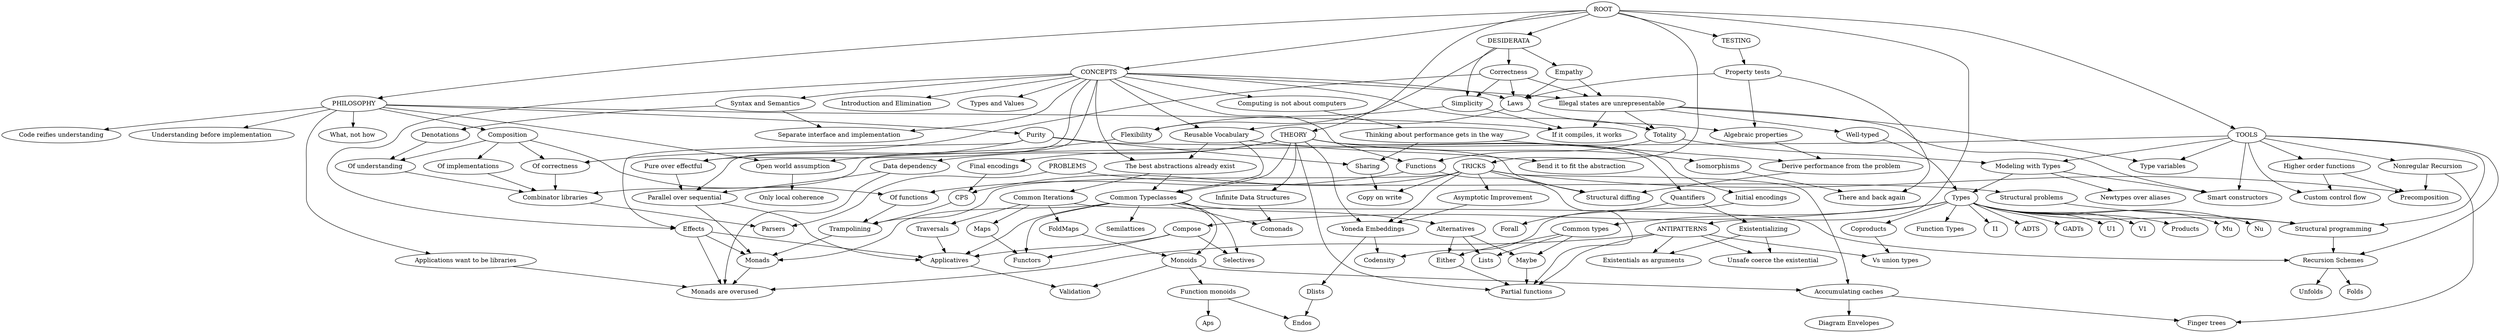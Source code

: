 digraph "test" {
0 [ label=PHILOSOPHY];
6 [ label="What, not how"];
0 -> 6;
7 [ label="Code reifies understanding"];
0 -> 7;
8 [ label=Composition];
0 -> 8;
9 [ label="Understanding before implementation"];
0 -> 9;
10  [ label=Purity];
0 -> 10;
11  [ label="Applications want to be libraries"];
0 -> 11;
90  [ label="If it compiles, it works"];
0 -> 90;
117 [ label="Open world assumption"];
0 -> 117;
1 [ label=CONCEPTS];
16  [ label="Syntax and Semantics"];
1 -> 16;
18  [ label="Reusable Vocabulary"];
1 -> 18;
19  [ label="The best abstractions already exist"];
1 -> 19;
20  [ label="Introduction and Elimination"];
1 -> 20;
21  [ label="Types and Values"];
1 -> 21;
35  [ label="Illegal states are unrepresentable"];
1 -> 35;
36  [ label="Separate interface and implementation"];
1 -> 36;
37  [ label="Computing is not about computers"];
1 -> 37;
40  [ label="Pure over effectful"];
1 -> 40;
41  [ label="Parallel over sequential"];
1 -> 41;
42  [ label=Laws];
1 -> 42;
55  [ label=Functions];
1 -> 55;
57  [ label=Effects];
1 -> 57;
116 [ label=Totality];
1 -> 116;
2 [ label=THEORY];
33  [ label="Common Typeclasses"];
2 -> 33;
34  [ label="Yoneda Embeddings"];
2 -> 34;
56  [ label="Data dependency"];
2 -> 56;
89  [ label="Infinite Data Structures"];
2 -> 89;
91  [ label=Isomorphisms];
2 -> 91;
95  [ label="Partial functions"];
2 -> 95;
105 [ label=Quantifiers];
2 -> 105;
113 [ label="Initial encodings"];
2 -> 113;
114 [ label="Final encodings"];
2 -> 114;
3 [ label=TOOLS];
43  [ label="Combinator libraries"];
3 -> 43;
53  [ label="Modeling with Types"];
3 -> 53;
54  [ label="Structural programming"];
3 -> 54;
63  [ label="Custom control flow"];
3 -> 63;
64  [ label="Higher order functions"];
3 -> 64;
66  [ label="Type variables"];
3 -> 66;
72  [ label="Recursion Schemes"];
3 -> 72;
75  [ label="Nonregular Recursion"];
3 -> 75;
81  [ label="Smart constructors"];
3 -> 81;
4 [ label=TRICKS];
4 -> 34;
62  [ label="Asymptotic Improvement"];
4 -> 62;
68  [ label="Structural diffing"];
4 -> 68;
69  [ label="Copy on write"];
4 -> 69;
71  [ label=CPS];
4 -> 71;
73  [ label="Acccumulating caches"];
4 -> 73;
87  [ label=Precomposition];
4 -> 87;
119 [ label=Trampolining];
4 -> 119;
5 [ label=PROBLEMS];
82  [ label=Parsers];
5 -> 82;
88  [ label="Structural problems"];
5 -> 88;
22  [ label="Of functions"];
8 -> 22;
23  [ label="Of implementations"];
8 -> 23;
24  [ label="Of understanding"];
8 -> 24;
25  [ label="Of correctness"];
8 -> 25;
10 -> 40;
10 -> 57;
10 -> 68;
70  [ label=Sharing];
10 -> 70;
59  [ label="Monads are overused"];
11 -> 59;
12  [ label=DESIDERATA];
13  [ label=Correctness];
12 -> 13;
14  [ label=Flexibility];
12 -> 14;
15  [ label=Empathy];
12 -> 15;
39  [ label=Simplicity];
12 -> 39;
13 -> 25;
13 -> 35;
13 -> 39;
13 -> 42;
14 -> 117;
15 -> 35;
15 -> 42;
17  [ label=Denotations];
16 -> 17;
16 -> 36;
17 -> 24;
18 -> 19;
18 -> 33;
67  [ label="Bend it to fit the abstraction"];
18 -> 67;
19 -> 33;
76  [ label="Common Iterations"];
19 -> 76;
22 -> 119;
23 -> 43;
24 -> 43;
25 -> 43;
26  [ label=Monoids];
26 -> 73;
101 [ label=Validation];
26 -> 101;
110 [ label="Function monoids"];
26 -> 110;
27  [ label=Functors];
28  [ label=Applicatives];
28 -> 101;
29  [ label=Selectives];
30  [ label=Monads];
30 -> 59;
31  [ label=Semilattices];
32  [ label=Comonads];
33 -> 26;
33 -> 27;
33 -> 28;
33 -> 29;
33 -> 30;
33 -> 31;
33 -> 32;
100 [ label=Alternatives];
33 -> 100;
60  [ label=Dlists];
34 -> 60;
61  [ label=Codensity];
34 -> 61;
52  [ label="Well-typed"];
35 -> 52;
35 -> 66;
35 -> 81;
35 -> 90;
35 -> 116;
38  [ label="Thinking about performance gets in the way"];
37 -> 38;
38 -> 70;
86  [ label="Derive performance from the problem"];
38 -> 86;
39 -> 14;
39 -> 90;
40 -> 41;
41 -> 28;
41 -> 30;
42 -> 18;
85  [ label="Algebraic properties"];
42 -> 85;
43 -> 82;
44  [ label=Types];
45  [ label=U1];
44 -> 45;
46  [ label=V1];
44 -> 46;
47  [ label=Products];
44 -> 47;
48  [ label=Coproducts];
44 -> 48;
49  [ label=Mu];
44 -> 49;
50  [ label=Nu];
44 -> 50;
51  [ label="Function Types"];
44 -> 51;
44 -> 54;
65  [ label=I1];
44 -> 65;
97  [ label="Common types"];
44 -> 97;
109 [ label=Compose];
44 -> 109;
120 [ label=ADTS];
44 -> 120;
121 [ label=GADTs];
44 -> 121;
103 [ label="Vs union types"];
48 -> 103;
52 -> 44;
53 -> 44;
53 -> 81;
102 [ label="Newtypes over aliases"];
53 -> 102;
54 -> 72;
55 -> 22;
55 -> 95;
56 -> 41;
56 -> 59;
57 -> 28;
57 -> 30;
57 -> 59;
58  [ label=ANTIPATTERNS];
58 -> 59;
58 -> 95;
58 -> 103;
107 [ label="Unsafe coerce the existential"];
58 -> 107;
108 [ label="Existentials as arguments"];
58 -> 108;
111 [ label=Endos];
60 -> 111;
62 -> 34;
64 -> 63;
64 -> 87;
70 -> 69;
71 -> 119;
83  [ label=Folds];
72 -> 83;
84  [ label=Unfolds];
72 -> 84;
74  [ label="Finger trees"];
73 -> 74;
80  [ label="Diagram Envelopes"];
73 -> 80;
75 -> 74;
75 -> 87;
76 -> 72;
77  [ label=Traversals];
76 -> 77;
78  [ label=Maps];
76 -> 78;
79  [ label=FoldMaps];
76 -> 79;
77 -> 28;
78 -> 27;
79 -> 26;
85 -> 86;
86 -> 68;
88 -> 54;
89 -> 32;
92  [ label="There and back again"];
91 -> 92;
93  [ label=TESTING];
94  [ label="Property tests"];
93 -> 94;
94 -> 42;
94 -> 85;
94 -> 92;
96  [ label=Maybe];
96 -> 95;
97 -> 96;
98  [ label=Either];
97 -> 98;
99  [ label=Lists];
97 -> 99;
98 -> 95;
100 -> 96;
100 -> 98;
100 -> 99;
104 [ label=Existentializing];
104 -> 107;
104 -> 108;
105 -> 104;
106 [ label=Forall];
105 -> 106;
109 -> 27;
109 -> 28;
109 -> 29;
110 -> 111;
112 [ label=Aps];
110 -> 112;
113 -> 61;
114 -> 71;
115 [ label=ROOT];
115 -> 0;
115 -> 1;
115 -> 2;
115 -> 3;
115 -> 4;
115 -> 12;
115 -> 58;
115 -> 93;
116 -> 53;
116 -> 55;
118 [ label="Only local coherence"];
117 -> 118;
119 -> 30;
}
